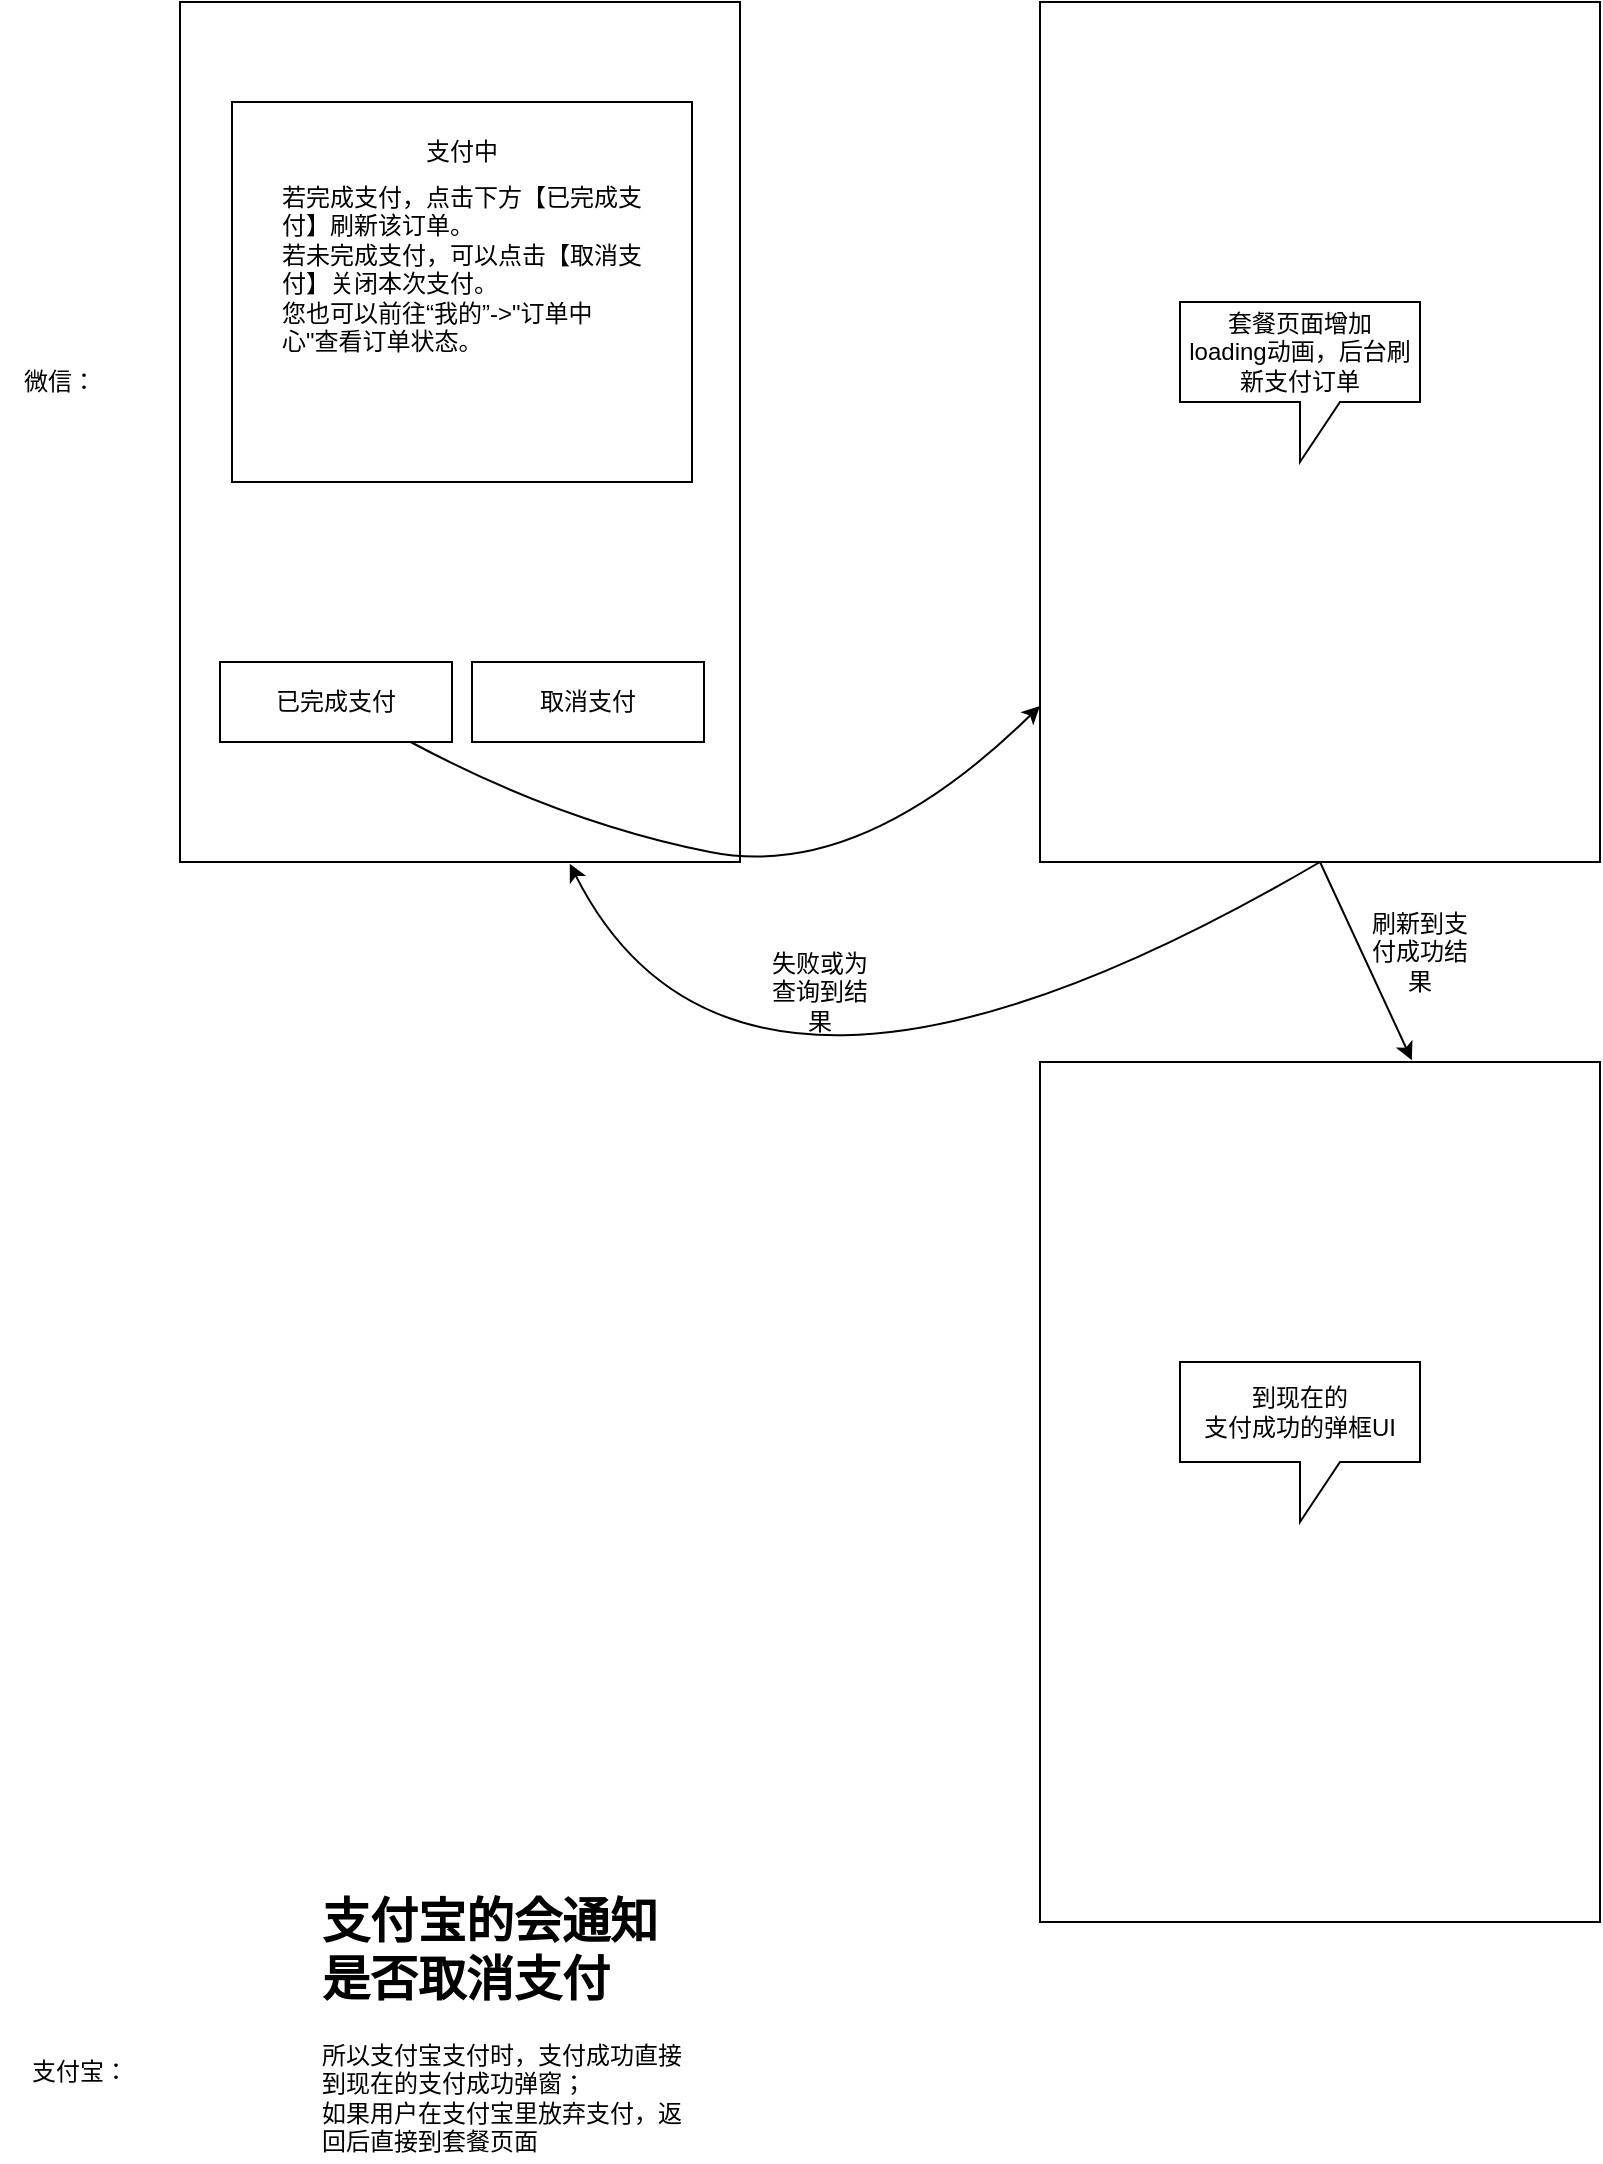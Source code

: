<mxfile version="22.1.3" type="github">
  <diagram name="第 1 页" id="LCrmmQoWbCShWl46kARk">
    <mxGraphModel dx="2056" dy="1295" grid="1" gridSize="10" guides="1" tooltips="1" connect="1" arrows="1" fold="1" page="1" pageScale="1" pageWidth="827" pageHeight="1169" math="0" shadow="0">
      <root>
        <mxCell id="0" />
        <mxCell id="1" parent="0" />
        <mxCell id="RjTAVXE4lP4E8VJI7eZ7-16" value="" style="rounded=0;whiteSpace=wrap;html=1;" vertex="1" parent="1">
          <mxGeometry x="100" y="30" width="280" height="430" as="geometry" />
        </mxCell>
        <mxCell id="RjTAVXE4lP4E8VJI7eZ7-18" value="" style="rounded=0;whiteSpace=wrap;html=1;" vertex="1" parent="1">
          <mxGeometry x="126" y="80" width="230" height="190" as="geometry" />
        </mxCell>
        <mxCell id="RjTAVXE4lP4E8VJI7eZ7-19" value="支付中" style="text;html=1;strokeColor=none;fillColor=none;align=center;verticalAlign=middle;whiteSpace=wrap;rounded=0;" vertex="1" parent="1">
          <mxGeometry x="211" y="90" width="60" height="30" as="geometry" />
        </mxCell>
        <mxCell id="RjTAVXE4lP4E8VJI7eZ7-20" value="&lt;h1&gt;&lt;br&gt;&lt;/h1&gt;&lt;div&gt;若完成支付，点击下方【已完成支付】刷新该订单。&lt;/div&gt;&lt;div&gt;若未完成支付，可以点击【取消支付】关闭本次支付。&lt;/div&gt;&lt;div&gt;您也可以前往“我的”-&amp;gt;&quot;订单中心&quot;查看订单状态。&lt;/div&gt;" style="text;html=1;strokeColor=none;fillColor=none;spacing=5;spacingTop=-20;whiteSpace=wrap;overflow=hidden;rounded=0;" vertex="1" parent="1">
          <mxGeometry x="146" y="70" width="190" height="140" as="geometry" />
        </mxCell>
        <mxCell id="RjTAVXE4lP4E8VJI7eZ7-21" value="已完成支付" style="rounded=0;whiteSpace=wrap;html=1;" vertex="1" parent="1">
          <mxGeometry x="120" y="360" width="116" height="40" as="geometry" />
        </mxCell>
        <mxCell id="RjTAVXE4lP4E8VJI7eZ7-22" value="取消支付" style="rounded=0;whiteSpace=wrap;html=1;" vertex="1" parent="1">
          <mxGeometry x="246" y="360" width="116" height="40" as="geometry" />
        </mxCell>
        <mxCell id="RjTAVXE4lP4E8VJI7eZ7-23" value="" style="rounded=0;whiteSpace=wrap;html=1;" vertex="1" parent="1">
          <mxGeometry x="530" y="30" width="280" height="430" as="geometry" />
        </mxCell>
        <mxCell id="RjTAVXE4lP4E8VJI7eZ7-29" value="" style="curved=1;endArrow=classic;html=1;rounded=0;" edge="1" parent="1" source="RjTAVXE4lP4E8VJI7eZ7-21" target="RjTAVXE4lP4E8VJI7eZ7-23">
          <mxGeometry width="50" height="50" relative="1" as="geometry">
            <mxPoint x="270" y="620" as="sourcePoint" />
            <mxPoint x="320" y="570" as="targetPoint" />
            <Array as="points">
              <mxPoint x="290" y="440" />
              <mxPoint x="440" y="470" />
            </Array>
          </mxGeometry>
        </mxCell>
        <mxCell id="RjTAVXE4lP4E8VJI7eZ7-30" value="套餐页面增加&lt;br&gt;loading动画，后台刷新支付订单" style="shape=callout;whiteSpace=wrap;html=1;perimeter=calloutPerimeter;" vertex="1" parent="1">
          <mxGeometry x="600" y="180" width="120" height="80" as="geometry" />
        </mxCell>
        <mxCell id="RjTAVXE4lP4E8VJI7eZ7-31" value="" style="rounded=0;whiteSpace=wrap;html=1;" vertex="1" parent="1">
          <mxGeometry x="530" y="560" width="280" height="430" as="geometry" />
        </mxCell>
        <mxCell id="RjTAVXE4lP4E8VJI7eZ7-32" value="到现在的&lt;br&gt;支付成功的弹框UI" style="shape=callout;whiteSpace=wrap;html=1;perimeter=calloutPerimeter;" vertex="1" parent="1">
          <mxGeometry x="600" y="710" width="120" height="80" as="geometry" />
        </mxCell>
        <mxCell id="RjTAVXE4lP4E8VJI7eZ7-33" value="" style="curved=1;endArrow=classic;html=1;rounded=0;exitX=0.5;exitY=1;exitDx=0;exitDy=0;entryX=0.664;entryY=-0.002;entryDx=0;entryDy=0;entryPerimeter=0;" edge="1" parent="1" source="RjTAVXE4lP4E8VJI7eZ7-23" target="RjTAVXE4lP4E8VJI7eZ7-31">
          <mxGeometry width="50" height="50" relative="1" as="geometry">
            <mxPoint x="246" y="410" as="sourcePoint" />
            <mxPoint x="540" y="392" as="targetPoint" />
          </mxGeometry>
        </mxCell>
        <mxCell id="RjTAVXE4lP4E8VJI7eZ7-34" value="刷新到支付成功结果" style="text;html=1;strokeColor=none;fillColor=none;align=center;verticalAlign=middle;whiteSpace=wrap;rounded=0;" vertex="1" parent="1">
          <mxGeometry x="690" y="490" width="60" height="30" as="geometry" />
        </mxCell>
        <mxCell id="RjTAVXE4lP4E8VJI7eZ7-35" value="" style="curved=1;endArrow=classic;html=1;rounded=0;exitX=0.5;exitY=1;exitDx=0;exitDy=0;entryX=0.696;entryY=1.002;entryDx=0;entryDy=0;entryPerimeter=0;" edge="1" parent="1" source="RjTAVXE4lP4E8VJI7eZ7-23" target="RjTAVXE4lP4E8VJI7eZ7-16">
          <mxGeometry width="50" height="50" relative="1" as="geometry">
            <mxPoint x="680" y="470" as="sourcePoint" />
            <mxPoint x="470" y="470" as="targetPoint" />
            <Array as="points">
              <mxPoint x="380" y="630" />
            </Array>
          </mxGeometry>
        </mxCell>
        <mxCell id="RjTAVXE4lP4E8VJI7eZ7-39" value="失败或为查询到结果" style="text;html=1;strokeColor=none;fillColor=none;align=center;verticalAlign=middle;whiteSpace=wrap;rounded=0;" vertex="1" parent="1">
          <mxGeometry x="390" y="510" width="60" height="30" as="geometry" />
        </mxCell>
        <mxCell id="RjTAVXE4lP4E8VJI7eZ7-40" value="微信：" style="text;html=1;strokeColor=none;fillColor=none;align=center;verticalAlign=middle;whiteSpace=wrap;rounded=0;" vertex="1" parent="1">
          <mxGeometry x="10" y="205" width="60" height="30" as="geometry" />
        </mxCell>
        <mxCell id="RjTAVXE4lP4E8VJI7eZ7-41" value="支付宝：" style="text;html=1;strokeColor=none;fillColor=none;align=center;verticalAlign=middle;whiteSpace=wrap;rounded=0;" vertex="1" parent="1">
          <mxGeometry x="20" y="1050" width="60" height="30" as="geometry" />
        </mxCell>
        <mxCell id="RjTAVXE4lP4E8VJI7eZ7-42" value="&lt;h1&gt;支付宝的会通知是否取消支付&lt;/h1&gt;&lt;div&gt;所以支付宝支付时，支付成功直接到现在的支付成功弹窗；&lt;/div&gt;&lt;div&gt;如果用户在支付宝里放弃支付，返回后直接到套餐页面&lt;/div&gt;" style="text;html=1;strokeColor=none;fillColor=none;spacing=5;spacingTop=-20;whiteSpace=wrap;overflow=hidden;rounded=0;" vertex="1" parent="1">
          <mxGeometry x="166" y="970" width="190" height="140" as="geometry" />
        </mxCell>
      </root>
    </mxGraphModel>
  </diagram>
</mxfile>
